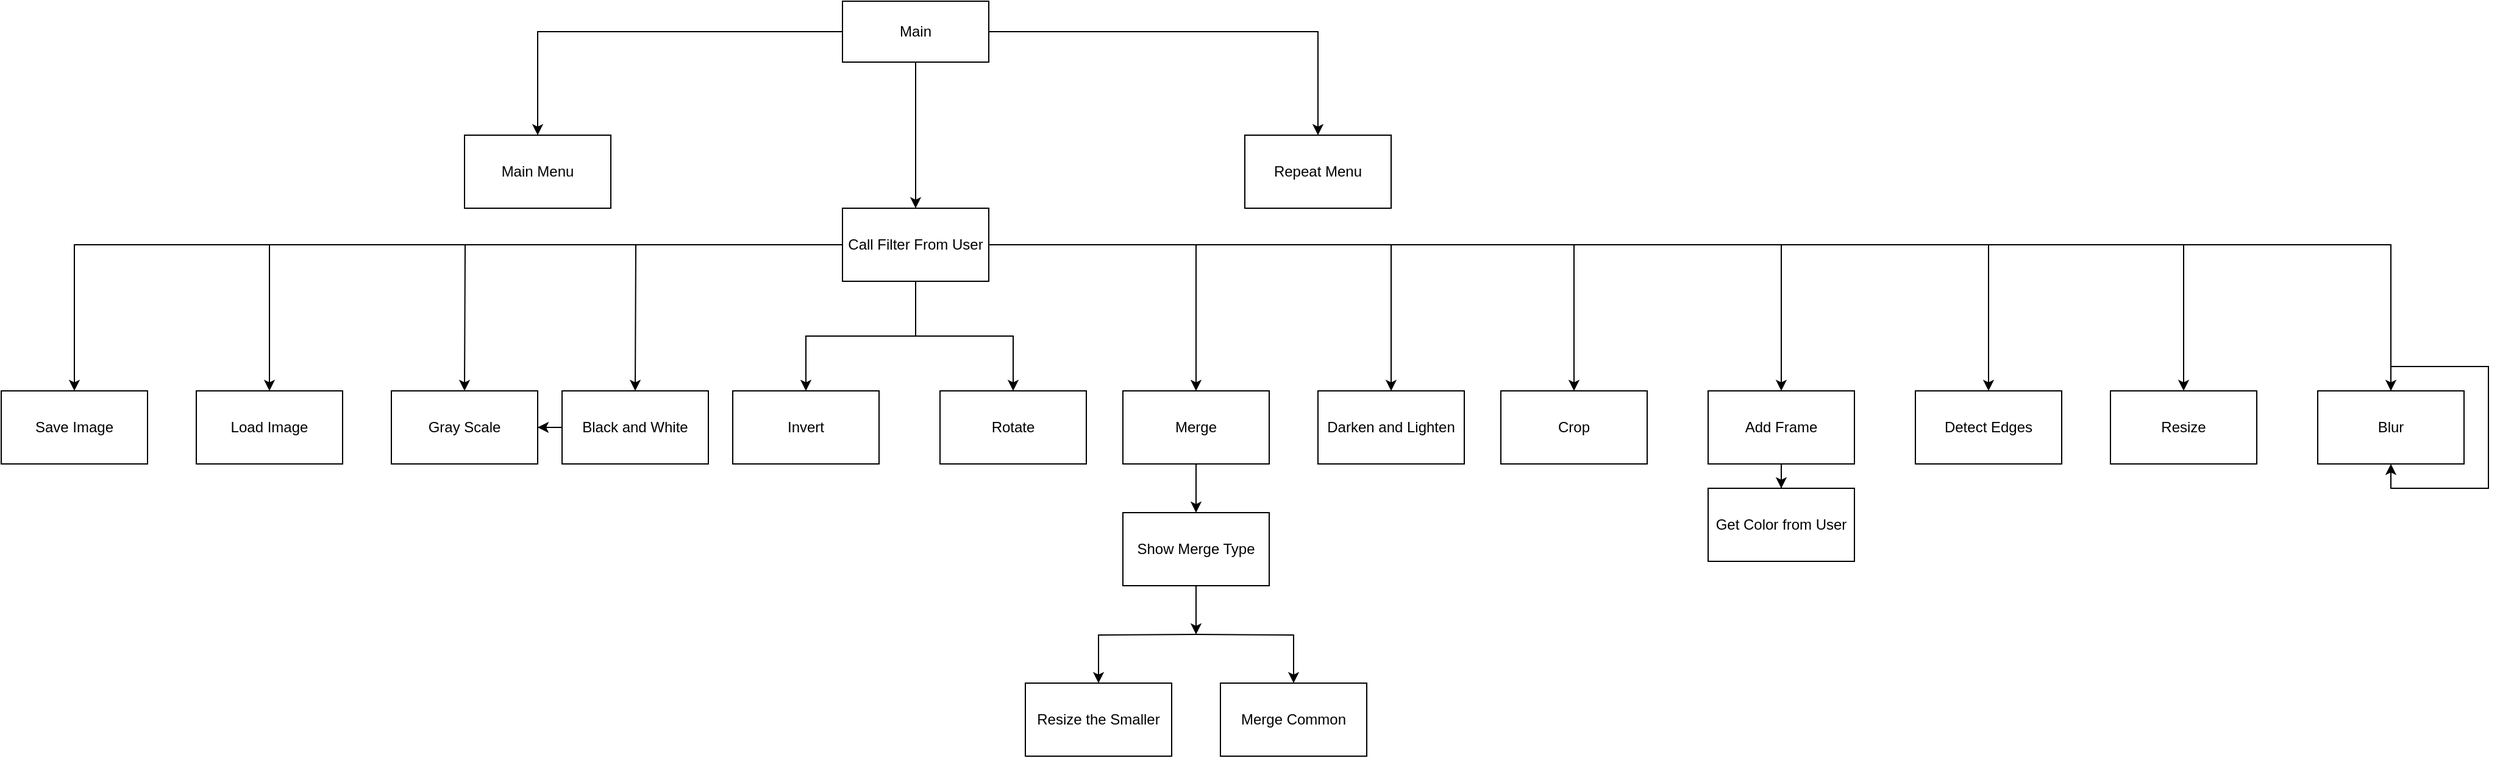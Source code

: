 <mxfile version="28.2.5">
  <diagram name="Page-1" id="MHWxAfbRXm8WZ5kx4ATb">
    <mxGraphModel dx="3062" dy="1806" grid="1" gridSize="10" guides="1" tooltips="1" connect="1" arrows="1" fold="1" page="1" pageScale="1" pageWidth="850" pageHeight="1100" math="0" shadow="0">
      <root>
        <mxCell id="0" />
        <mxCell id="1" parent="0" />
        <mxCell id="CstWRFL63oYc7ZaP-ez7-2" style="edgeStyle=orthogonalEdgeStyle;rounded=0;orthogonalLoop=1;jettySize=auto;html=1;" edge="1" parent="1" source="CstWRFL63oYc7ZaP-ez7-1" target="CstWRFL63oYc7ZaP-ez7-3">
          <mxGeometry relative="1" as="geometry">
            <mxPoint x="410" y="200" as="targetPoint" />
          </mxGeometry>
        </mxCell>
        <mxCell id="CstWRFL63oYc7ZaP-ez7-4" style="edgeStyle=orthogonalEdgeStyle;rounded=0;orthogonalLoop=1;jettySize=auto;html=1;" edge="1" parent="1" source="CstWRFL63oYc7ZaP-ez7-1" target="CstWRFL63oYc7ZaP-ez7-5">
          <mxGeometry relative="1" as="geometry">
            <mxPoint x="410" y="200" as="targetPoint" />
          </mxGeometry>
        </mxCell>
        <mxCell id="CstWRFL63oYc7ZaP-ez7-6" style="edgeStyle=orthogonalEdgeStyle;rounded=0;orthogonalLoop=1;jettySize=auto;html=1;" edge="1" parent="1" source="CstWRFL63oYc7ZaP-ez7-1" target="CstWRFL63oYc7ZaP-ez7-8">
          <mxGeometry relative="1" as="geometry">
            <mxPoint x="740" y="190" as="targetPoint" />
          </mxGeometry>
        </mxCell>
        <mxCell id="CstWRFL63oYc7ZaP-ez7-1" value="Main" style="rounded=0;whiteSpace=wrap;html=1;" vertex="1" parent="1">
          <mxGeometry x="350" y="80" width="120" height="50" as="geometry" />
        </mxCell>
        <mxCell id="CstWRFL63oYc7ZaP-ez7-3" value="Main Menu" style="rounded=0;whiteSpace=wrap;html=1;" vertex="1" parent="1">
          <mxGeometry x="40" y="190" width="120" height="60" as="geometry" />
        </mxCell>
        <mxCell id="CstWRFL63oYc7ZaP-ez7-9" style="edgeStyle=orthogonalEdgeStyle;rounded=0;orthogonalLoop=1;jettySize=auto;html=1;" edge="1" parent="1" source="CstWRFL63oYc7ZaP-ez7-5">
          <mxGeometry relative="1" as="geometry">
            <mxPoint x="40" y="400" as="targetPoint" />
          </mxGeometry>
        </mxCell>
        <mxCell id="CstWRFL63oYc7ZaP-ez7-10" style="edgeStyle=orthogonalEdgeStyle;rounded=0;orthogonalLoop=1;jettySize=auto;html=1;" edge="1" parent="1" source="CstWRFL63oYc7ZaP-ez7-5">
          <mxGeometry relative="1" as="geometry">
            <mxPoint x="180" y="400" as="targetPoint" />
          </mxGeometry>
        </mxCell>
        <mxCell id="CstWRFL63oYc7ZaP-ez7-11" style="edgeStyle=orthogonalEdgeStyle;rounded=0;orthogonalLoop=1;jettySize=auto;html=1;entryX=0.5;entryY=0;entryDx=0;entryDy=0;" edge="1" parent="1" source="CstWRFL63oYc7ZaP-ez7-5" target="CstWRFL63oYc7ZaP-ez7-15">
          <mxGeometry relative="1" as="geometry">
            <mxPoint x="320" y="390" as="targetPoint" />
          </mxGeometry>
        </mxCell>
        <mxCell id="CstWRFL63oYc7ZaP-ez7-17" style="edgeStyle=orthogonalEdgeStyle;rounded=0;orthogonalLoop=1;jettySize=auto;html=1;" edge="1" parent="1" source="CstWRFL63oYc7ZaP-ez7-5" target="CstWRFL63oYc7ZaP-ez7-18">
          <mxGeometry relative="1" as="geometry">
            <mxPoint x="470" y="400" as="targetPoint" />
          </mxGeometry>
        </mxCell>
        <mxCell id="CstWRFL63oYc7ZaP-ez7-19" style="edgeStyle=orthogonalEdgeStyle;rounded=0;orthogonalLoop=1;jettySize=auto;html=1;" edge="1" parent="1" source="CstWRFL63oYc7ZaP-ez7-5" target="CstWRFL63oYc7ZaP-ez7-20">
          <mxGeometry relative="1" as="geometry">
            <mxPoint x="640" y="400" as="targetPoint" />
          </mxGeometry>
        </mxCell>
        <mxCell id="CstWRFL63oYc7ZaP-ez7-23" style="edgeStyle=orthogonalEdgeStyle;rounded=0;orthogonalLoop=1;jettySize=auto;html=1;" edge="1" parent="1" source="CstWRFL63oYc7ZaP-ez7-5" target="CstWRFL63oYc7ZaP-ez7-24">
          <mxGeometry relative="1" as="geometry">
            <mxPoint x="1000" y="400" as="targetPoint" />
          </mxGeometry>
        </mxCell>
        <mxCell id="CstWRFL63oYc7ZaP-ez7-25" style="edgeStyle=orthogonalEdgeStyle;rounded=0;orthogonalLoop=1;jettySize=auto;html=1;" edge="1" parent="1" source="CstWRFL63oYc7ZaP-ez7-5" target="CstWRFL63oYc7ZaP-ez7-26">
          <mxGeometry relative="1" as="geometry">
            <mxPoint x="1214" y="410" as="targetPoint" />
          </mxGeometry>
        </mxCell>
        <mxCell id="CstWRFL63oYc7ZaP-ez7-27" style="edgeStyle=orthogonalEdgeStyle;rounded=0;orthogonalLoop=1;jettySize=auto;html=1;" edge="1" parent="1" source="CstWRFL63oYc7ZaP-ez7-5" target="CstWRFL63oYc7ZaP-ez7-28">
          <mxGeometry relative="1" as="geometry">
            <mxPoint x="1421" y="400" as="targetPoint" />
          </mxGeometry>
        </mxCell>
        <mxCell id="CstWRFL63oYc7ZaP-ez7-29" style="edgeStyle=orthogonalEdgeStyle;rounded=0;orthogonalLoop=1;jettySize=auto;html=1;" edge="1" parent="1" source="CstWRFL63oYc7ZaP-ez7-5" target="CstWRFL63oYc7ZaP-ez7-30">
          <mxGeometry relative="1" as="geometry">
            <mxPoint x="1718" y="400" as="targetPoint" />
          </mxGeometry>
        </mxCell>
        <mxCell id="CstWRFL63oYc7ZaP-ez7-34" style="edgeStyle=orthogonalEdgeStyle;rounded=0;orthogonalLoop=1;jettySize=auto;html=1;" edge="1" parent="1" source="CstWRFL63oYc7ZaP-ez7-5" target="CstWRFL63oYc7ZaP-ez7-35">
          <mxGeometry relative="1" as="geometry">
            <mxPoint x="-150" y="400" as="targetPoint" />
          </mxGeometry>
        </mxCell>
        <mxCell id="CstWRFL63oYc7ZaP-ez7-36" style="edgeStyle=orthogonalEdgeStyle;rounded=0;orthogonalLoop=1;jettySize=auto;html=1;" edge="1" parent="1" source="CstWRFL63oYc7ZaP-ez7-5" target="CstWRFL63oYc7ZaP-ez7-37">
          <mxGeometry relative="1" as="geometry">
            <mxPoint x="-360" y="400" as="targetPoint" />
          </mxGeometry>
        </mxCell>
        <mxCell id="CstWRFL63oYc7ZaP-ez7-39" style="edgeStyle=orthogonalEdgeStyle;rounded=0;orthogonalLoop=1;jettySize=auto;html=1;" edge="1" parent="1" source="CstWRFL63oYc7ZaP-ez7-5" target="CstWRFL63oYc7ZaP-ez7-22">
          <mxGeometry relative="1" as="geometry" />
        </mxCell>
        <mxCell id="CstWRFL63oYc7ZaP-ez7-40" style="edgeStyle=orthogonalEdgeStyle;rounded=0;orthogonalLoop=1;jettySize=auto;html=1;" edge="1" parent="1" source="CstWRFL63oYc7ZaP-ez7-5" target="CstWRFL63oYc7ZaP-ez7-41">
          <mxGeometry relative="1" as="geometry">
            <mxPoint x="640" y="400" as="targetPoint" />
          </mxGeometry>
        </mxCell>
        <mxCell id="CstWRFL63oYc7ZaP-ez7-5" value="Call Filter From User" style="rounded=0;whiteSpace=wrap;html=1;" vertex="1" parent="1">
          <mxGeometry x="350" y="250" width="120" height="60" as="geometry" />
        </mxCell>
        <mxCell id="CstWRFL63oYc7ZaP-ez7-8" value="Repeat Menu" style="rounded=0;whiteSpace=wrap;html=1;" vertex="1" parent="1">
          <mxGeometry x="680" y="190" width="120" height="60" as="geometry" />
        </mxCell>
        <mxCell id="CstWRFL63oYc7ZaP-ez7-12" value="Gray Scale" style="rounded=0;whiteSpace=wrap;html=1;" vertex="1" parent="1">
          <mxGeometry x="-20" y="400" width="120" height="60" as="geometry" />
        </mxCell>
        <mxCell id="CstWRFL63oYc7ZaP-ez7-38" style="edgeStyle=orthogonalEdgeStyle;rounded=0;orthogonalLoop=1;jettySize=auto;html=1;entryX=1;entryY=0.5;entryDx=0;entryDy=0;" edge="1" parent="1" source="CstWRFL63oYc7ZaP-ez7-13" target="CstWRFL63oYc7ZaP-ez7-12">
          <mxGeometry relative="1" as="geometry" />
        </mxCell>
        <mxCell id="CstWRFL63oYc7ZaP-ez7-13" value="Black and White" style="rounded=0;whiteSpace=wrap;html=1;" vertex="1" parent="1">
          <mxGeometry x="120" y="400" width="120" height="60" as="geometry" />
        </mxCell>
        <mxCell id="CstWRFL63oYc7ZaP-ez7-15" value="Invert" style="rounded=0;whiteSpace=wrap;html=1;" vertex="1" parent="1">
          <mxGeometry x="260" y="400" width="120" height="60" as="geometry" />
        </mxCell>
        <mxCell id="CstWRFL63oYc7ZaP-ez7-18" value="Rotate" style="rounded=0;whiteSpace=wrap;html=1;" vertex="1" parent="1">
          <mxGeometry x="430" y="400" width="120" height="60" as="geometry" />
        </mxCell>
        <mxCell id="CstWRFL63oYc7ZaP-ez7-20" value="Darken and Lighten" style="rounded=0;whiteSpace=wrap;html=1;" vertex="1" parent="1">
          <mxGeometry x="740" y="400" width="120" height="60" as="geometry" />
        </mxCell>
        <mxCell id="CstWRFL63oYc7ZaP-ez7-22" value="Crop" style="rounded=0;whiteSpace=wrap;html=1;" vertex="1" parent="1">
          <mxGeometry x="890" y="400" width="120" height="60" as="geometry" />
        </mxCell>
        <mxCell id="CstWRFL63oYc7ZaP-ez7-49" style="edgeStyle=orthogonalEdgeStyle;rounded=0;orthogonalLoop=1;jettySize=auto;html=1;" edge="1" parent="1" source="CstWRFL63oYc7ZaP-ez7-24" target="CstWRFL63oYc7ZaP-ez7-50">
          <mxGeometry relative="1" as="geometry">
            <mxPoint x="1120" y="510" as="targetPoint" />
          </mxGeometry>
        </mxCell>
        <mxCell id="CstWRFL63oYc7ZaP-ez7-24" value="Add Frame" style="rounded=0;whiteSpace=wrap;html=1;" vertex="1" parent="1">
          <mxGeometry x="1060" y="400" width="120" height="60" as="geometry" />
        </mxCell>
        <mxCell id="CstWRFL63oYc7ZaP-ez7-26" value="Detect Edges" style="rounded=0;whiteSpace=wrap;html=1;" vertex="1" parent="1">
          <mxGeometry x="1230" y="400" width="120" height="60" as="geometry" />
        </mxCell>
        <mxCell id="CstWRFL63oYc7ZaP-ez7-28" value="Resize" style="rounded=0;whiteSpace=wrap;html=1;" vertex="1" parent="1">
          <mxGeometry x="1390" y="400" width="120" height="60" as="geometry" />
        </mxCell>
        <mxCell id="CstWRFL63oYc7ZaP-ez7-30" value="Blur" style="rounded=0;whiteSpace=wrap;html=1;" vertex="1" parent="1">
          <mxGeometry x="1560" y="400" width="120" height="60" as="geometry" />
        </mxCell>
        <mxCell id="CstWRFL63oYc7ZaP-ez7-35" value="Load Image" style="rounded=0;whiteSpace=wrap;html=1;" vertex="1" parent="1">
          <mxGeometry x="-180" y="400" width="120" height="60" as="geometry" />
        </mxCell>
        <mxCell id="CstWRFL63oYc7ZaP-ez7-37" value="Save Image" style="rounded=0;whiteSpace=wrap;html=1;" vertex="1" parent="1">
          <mxGeometry x="-340" y="400" width="120" height="60" as="geometry" />
        </mxCell>
        <mxCell id="CstWRFL63oYc7ZaP-ez7-51" style="edgeStyle=orthogonalEdgeStyle;rounded=0;orthogonalLoop=1;jettySize=auto;html=1;" edge="1" parent="1" source="CstWRFL63oYc7ZaP-ez7-41" target="CstWRFL63oYc7ZaP-ez7-52">
          <mxGeometry relative="1" as="geometry">
            <mxPoint x="640" y="490" as="targetPoint" />
          </mxGeometry>
        </mxCell>
        <mxCell id="CstWRFL63oYc7ZaP-ez7-41" value="Merge" style="rounded=0;whiteSpace=wrap;html=1;" vertex="1" parent="1">
          <mxGeometry x="580" y="400" width="120" height="60" as="geometry" />
        </mxCell>
        <mxCell id="CstWRFL63oYc7ZaP-ez7-48" style="edgeStyle=orthogonalEdgeStyle;rounded=0;orthogonalLoop=1;jettySize=auto;html=1;entryX=0.5;entryY=1;entryDx=0;entryDy=0;" edge="1" parent="1" source="CstWRFL63oYc7ZaP-ez7-30" target="CstWRFL63oYc7ZaP-ez7-30">
          <mxGeometry relative="1" as="geometry" />
        </mxCell>
        <mxCell id="CstWRFL63oYc7ZaP-ez7-50" value="Get Color from User" style="rounded=0;whiteSpace=wrap;html=1;" vertex="1" parent="1">
          <mxGeometry x="1060" y="480" width="120" height="60" as="geometry" />
        </mxCell>
        <mxCell id="CstWRFL63oYc7ZaP-ez7-57" style="edgeStyle=orthogonalEdgeStyle;rounded=0;orthogonalLoop=1;jettySize=auto;html=1;" edge="1" parent="1" source="CstWRFL63oYc7ZaP-ez7-52">
          <mxGeometry relative="1" as="geometry">
            <mxPoint x="640" y="600" as="targetPoint" />
          </mxGeometry>
        </mxCell>
        <mxCell id="CstWRFL63oYc7ZaP-ez7-52" value="Show Merge Type" style="rounded=0;whiteSpace=wrap;html=1;" vertex="1" parent="1">
          <mxGeometry x="580" y="500" width="120" height="60" as="geometry" />
        </mxCell>
        <mxCell id="CstWRFL63oYc7ZaP-ez7-58" style="edgeStyle=orthogonalEdgeStyle;rounded=0;orthogonalLoop=1;jettySize=auto;html=1;" edge="1" parent="1" target="CstWRFL63oYc7ZaP-ez7-60">
          <mxGeometry relative="1" as="geometry">
            <mxPoint x="590" y="670" as="targetPoint" />
            <mxPoint x="640" y="600" as="sourcePoint" />
          </mxGeometry>
        </mxCell>
        <mxCell id="CstWRFL63oYc7ZaP-ez7-59" style="edgeStyle=orthogonalEdgeStyle;rounded=0;orthogonalLoop=1;jettySize=auto;html=1;" edge="1" parent="1" target="CstWRFL63oYc7ZaP-ez7-61">
          <mxGeometry relative="1" as="geometry">
            <mxPoint x="690" y="640" as="targetPoint" />
            <mxPoint x="640" y="600" as="sourcePoint" />
          </mxGeometry>
        </mxCell>
        <mxCell id="CstWRFL63oYc7ZaP-ez7-60" value="Resize the Smaller" style="rounded=0;whiteSpace=wrap;html=1;" vertex="1" parent="1">
          <mxGeometry x="500" y="640" width="120" height="60" as="geometry" />
        </mxCell>
        <mxCell id="CstWRFL63oYc7ZaP-ez7-61" value="Merge Common" style="rounded=0;whiteSpace=wrap;html=1;" vertex="1" parent="1">
          <mxGeometry x="660" y="640" width="120" height="60" as="geometry" />
        </mxCell>
      </root>
    </mxGraphModel>
  </diagram>
</mxfile>
